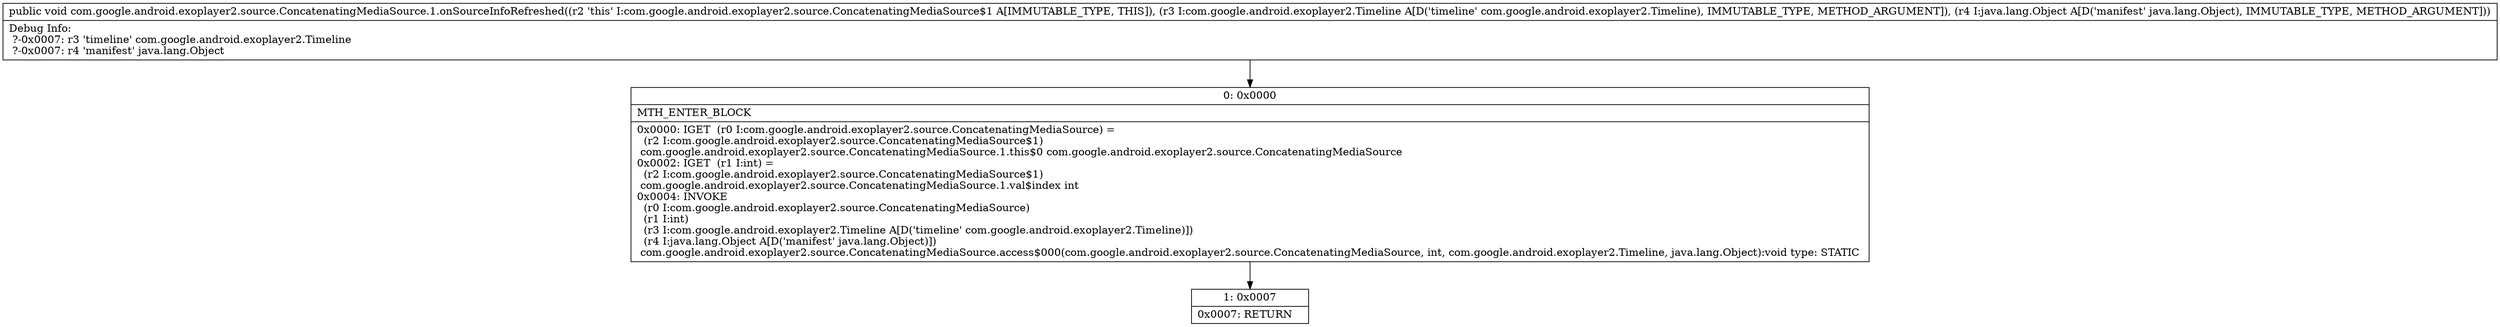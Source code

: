 digraph "CFG forcom.google.android.exoplayer2.source.ConcatenatingMediaSource.1.onSourceInfoRefreshed(Lcom\/google\/android\/exoplayer2\/Timeline;Ljava\/lang\/Object;)V" {
Node_0 [shape=record,label="{0\:\ 0x0000|MTH_ENTER_BLOCK\l|0x0000: IGET  (r0 I:com.google.android.exoplayer2.source.ConcatenatingMediaSource) = \l  (r2 I:com.google.android.exoplayer2.source.ConcatenatingMediaSource$1)\l com.google.android.exoplayer2.source.ConcatenatingMediaSource.1.this$0 com.google.android.exoplayer2.source.ConcatenatingMediaSource \l0x0002: IGET  (r1 I:int) = \l  (r2 I:com.google.android.exoplayer2.source.ConcatenatingMediaSource$1)\l com.google.android.exoplayer2.source.ConcatenatingMediaSource.1.val$index int \l0x0004: INVOKE  \l  (r0 I:com.google.android.exoplayer2.source.ConcatenatingMediaSource)\l  (r1 I:int)\l  (r3 I:com.google.android.exoplayer2.Timeline A[D('timeline' com.google.android.exoplayer2.Timeline)])\l  (r4 I:java.lang.Object A[D('manifest' java.lang.Object)])\l com.google.android.exoplayer2.source.ConcatenatingMediaSource.access$000(com.google.android.exoplayer2.source.ConcatenatingMediaSource, int, com.google.android.exoplayer2.Timeline, java.lang.Object):void type: STATIC \l}"];
Node_1 [shape=record,label="{1\:\ 0x0007|0x0007: RETURN   \l}"];
MethodNode[shape=record,label="{public void com.google.android.exoplayer2.source.ConcatenatingMediaSource.1.onSourceInfoRefreshed((r2 'this' I:com.google.android.exoplayer2.source.ConcatenatingMediaSource$1 A[IMMUTABLE_TYPE, THIS]), (r3 I:com.google.android.exoplayer2.Timeline A[D('timeline' com.google.android.exoplayer2.Timeline), IMMUTABLE_TYPE, METHOD_ARGUMENT]), (r4 I:java.lang.Object A[D('manifest' java.lang.Object), IMMUTABLE_TYPE, METHOD_ARGUMENT]))  | Debug Info:\l  ?\-0x0007: r3 'timeline' com.google.android.exoplayer2.Timeline\l  ?\-0x0007: r4 'manifest' java.lang.Object\l}"];
MethodNode -> Node_0;
Node_0 -> Node_1;
}

